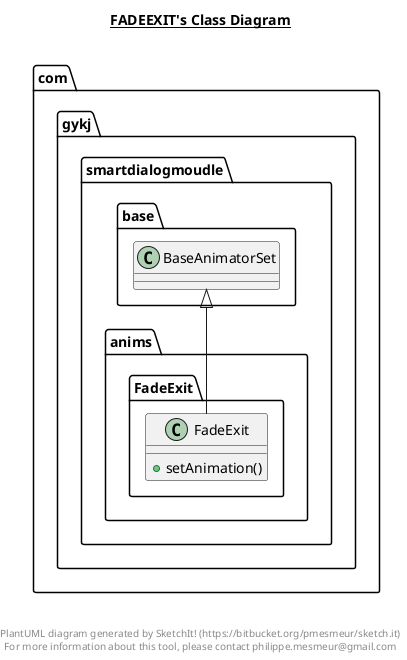@startuml

title __FADEEXIT's Class Diagram__\n

  namespace com.gykj.smartdialogmoudle {
    namespace anims {
      namespace FadeExit {
        class com.gykj.smartdialogmoudle.anims.FadeExit.FadeExit {
            + setAnimation()
        }
      }
    }
  }
  

  com.gykj.smartdialogmoudle.anims.FadeExit.FadeExit -up-|> com.gykj.smartdialogmoudle.base.BaseAnimatorSet


right footer


PlantUML diagram generated by SketchIt! (https://bitbucket.org/pmesmeur/sketch.it)
For more information about this tool, please contact philippe.mesmeur@gmail.com
endfooter

@enduml
